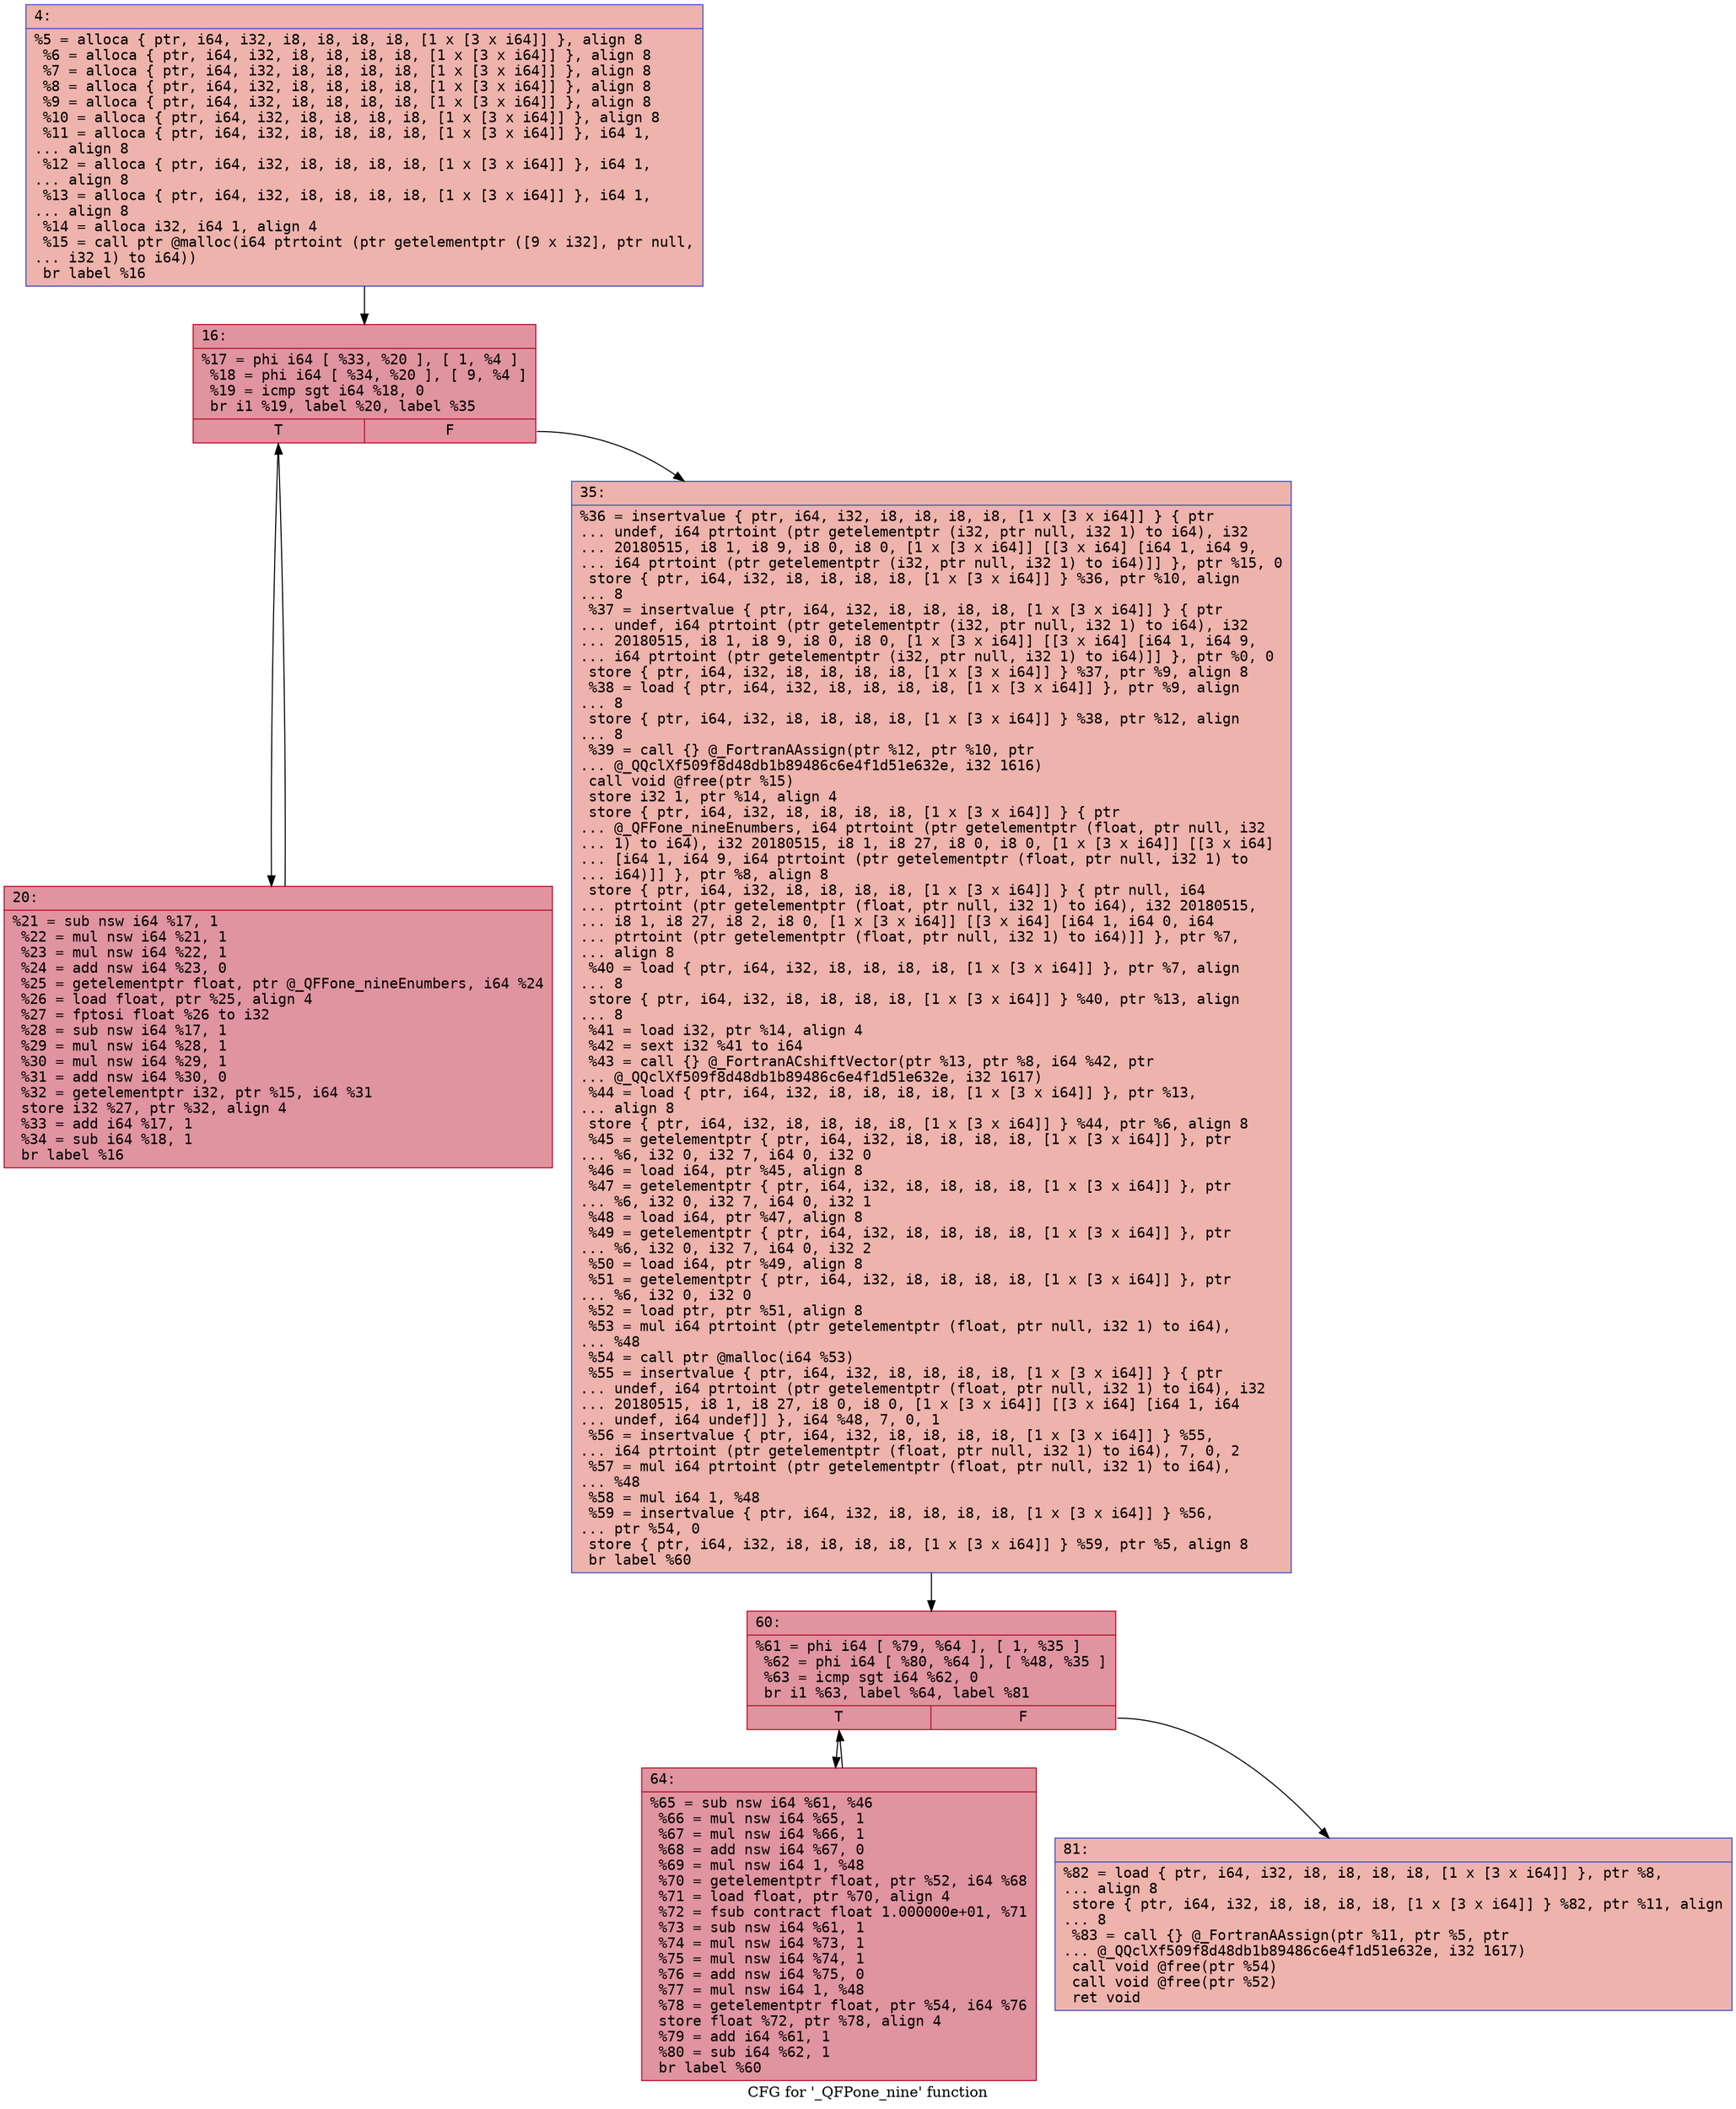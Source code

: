 digraph "CFG for '_QFPone_nine' function" {
	label="CFG for '_QFPone_nine' function";

	Node0x55bb5fe9d990 [shape=record,color="#3d50c3ff", style=filled, fillcolor="#d6524470" fontname="Courier",label="{4:\l|  %5 = alloca \{ ptr, i64, i32, i8, i8, i8, i8, [1 x [3 x i64]] \}, align 8\l  %6 = alloca \{ ptr, i64, i32, i8, i8, i8, i8, [1 x [3 x i64]] \}, align 8\l  %7 = alloca \{ ptr, i64, i32, i8, i8, i8, i8, [1 x [3 x i64]] \}, align 8\l  %8 = alloca \{ ptr, i64, i32, i8, i8, i8, i8, [1 x [3 x i64]] \}, align 8\l  %9 = alloca \{ ptr, i64, i32, i8, i8, i8, i8, [1 x [3 x i64]] \}, align 8\l  %10 = alloca \{ ptr, i64, i32, i8, i8, i8, i8, [1 x [3 x i64]] \}, align 8\l  %11 = alloca \{ ptr, i64, i32, i8, i8, i8, i8, [1 x [3 x i64]] \}, i64 1,\l... align 8\l  %12 = alloca \{ ptr, i64, i32, i8, i8, i8, i8, [1 x [3 x i64]] \}, i64 1,\l... align 8\l  %13 = alloca \{ ptr, i64, i32, i8, i8, i8, i8, [1 x [3 x i64]] \}, i64 1,\l... align 8\l  %14 = alloca i32, i64 1, align 4\l  %15 = call ptr @malloc(i64 ptrtoint (ptr getelementptr ([9 x i32], ptr null,\l... i32 1) to i64))\l  br label %16\l}"];
	Node0x55bb5fe9d990 -> Node0x55bb5fe9df50[tooltip="4 -> 16\nProbability 100.00%" ];
	Node0x55bb5fe9df50 [shape=record,color="#b70d28ff", style=filled, fillcolor="#b70d2870" fontname="Courier",label="{16:\l|  %17 = phi i64 [ %33, %20 ], [ 1, %4 ]\l  %18 = phi i64 [ %34, %20 ], [ 9, %4 ]\l  %19 = icmp sgt i64 %18, 0\l  br i1 %19, label %20, label %35\l|{<s0>T|<s1>F}}"];
	Node0x55bb5fe9df50:s0 -> Node0x55bb5fe9ee80[tooltip="16 -> 20\nProbability 96.88%" ];
	Node0x55bb5fe9df50:s1 -> Node0x55bb5fe9f080[tooltip="16 -> 35\nProbability 3.12%" ];
	Node0x55bb5fe9ee80 [shape=record,color="#b70d28ff", style=filled, fillcolor="#b70d2870" fontname="Courier",label="{20:\l|  %21 = sub nsw i64 %17, 1\l  %22 = mul nsw i64 %21, 1\l  %23 = mul nsw i64 %22, 1\l  %24 = add nsw i64 %23, 0\l  %25 = getelementptr float, ptr @_QFFone_nineEnumbers, i64 %24\l  %26 = load float, ptr %25, align 4\l  %27 = fptosi float %26 to i32\l  %28 = sub nsw i64 %17, 1\l  %29 = mul nsw i64 %28, 1\l  %30 = mul nsw i64 %29, 1\l  %31 = add nsw i64 %30, 0\l  %32 = getelementptr i32, ptr %15, i64 %31\l  store i32 %27, ptr %32, align 4\l  %33 = add i64 %17, 1\l  %34 = sub i64 %18, 1\l  br label %16\l}"];
	Node0x55bb5fe9ee80 -> Node0x55bb5fe9df50[tooltip="20 -> 16\nProbability 100.00%" ];
	Node0x55bb5fe9f080 [shape=record,color="#3d50c3ff", style=filled, fillcolor="#d6524470" fontname="Courier",label="{35:\l|  %36 = insertvalue \{ ptr, i64, i32, i8, i8, i8, i8, [1 x [3 x i64]] \} \{ ptr\l... undef, i64 ptrtoint (ptr getelementptr (i32, ptr null, i32 1) to i64), i32\l... 20180515, i8 1, i8 9, i8 0, i8 0, [1 x [3 x i64]] [[3 x i64] [i64 1, i64 9,\l... i64 ptrtoint (ptr getelementptr (i32, ptr null, i32 1) to i64)]] \}, ptr %15, 0\l  store \{ ptr, i64, i32, i8, i8, i8, i8, [1 x [3 x i64]] \} %36, ptr %10, align\l... 8\l  %37 = insertvalue \{ ptr, i64, i32, i8, i8, i8, i8, [1 x [3 x i64]] \} \{ ptr\l... undef, i64 ptrtoint (ptr getelementptr (i32, ptr null, i32 1) to i64), i32\l... 20180515, i8 1, i8 9, i8 0, i8 0, [1 x [3 x i64]] [[3 x i64] [i64 1, i64 9,\l... i64 ptrtoint (ptr getelementptr (i32, ptr null, i32 1) to i64)]] \}, ptr %0, 0\l  store \{ ptr, i64, i32, i8, i8, i8, i8, [1 x [3 x i64]] \} %37, ptr %9, align 8\l  %38 = load \{ ptr, i64, i32, i8, i8, i8, i8, [1 x [3 x i64]] \}, ptr %9, align\l... 8\l  store \{ ptr, i64, i32, i8, i8, i8, i8, [1 x [3 x i64]] \} %38, ptr %12, align\l... 8\l  %39 = call \{\} @_FortranAAssign(ptr %12, ptr %10, ptr\l... @_QQclXf509f8d48db1b89486c6e4f1d51e632e, i32 1616)\l  call void @free(ptr %15)\l  store i32 1, ptr %14, align 4\l  store \{ ptr, i64, i32, i8, i8, i8, i8, [1 x [3 x i64]] \} \{ ptr\l... @_QFFone_nineEnumbers, i64 ptrtoint (ptr getelementptr (float, ptr null, i32\l... 1) to i64), i32 20180515, i8 1, i8 27, i8 0, i8 0, [1 x [3 x i64]] [[3 x i64]\l... [i64 1, i64 9, i64 ptrtoint (ptr getelementptr (float, ptr null, i32 1) to\l... i64)]] \}, ptr %8, align 8\l  store \{ ptr, i64, i32, i8, i8, i8, i8, [1 x [3 x i64]] \} \{ ptr null, i64\l... ptrtoint (ptr getelementptr (float, ptr null, i32 1) to i64), i32 20180515,\l... i8 1, i8 27, i8 2, i8 0, [1 x [3 x i64]] [[3 x i64] [i64 1, i64 0, i64\l... ptrtoint (ptr getelementptr (float, ptr null, i32 1) to i64)]] \}, ptr %7,\l... align 8\l  %40 = load \{ ptr, i64, i32, i8, i8, i8, i8, [1 x [3 x i64]] \}, ptr %7, align\l... 8\l  store \{ ptr, i64, i32, i8, i8, i8, i8, [1 x [3 x i64]] \} %40, ptr %13, align\l... 8\l  %41 = load i32, ptr %14, align 4\l  %42 = sext i32 %41 to i64\l  %43 = call \{\} @_FortranACshiftVector(ptr %13, ptr %8, i64 %42, ptr\l... @_QQclXf509f8d48db1b89486c6e4f1d51e632e, i32 1617)\l  %44 = load \{ ptr, i64, i32, i8, i8, i8, i8, [1 x [3 x i64]] \}, ptr %13,\l... align 8\l  store \{ ptr, i64, i32, i8, i8, i8, i8, [1 x [3 x i64]] \} %44, ptr %6, align 8\l  %45 = getelementptr \{ ptr, i64, i32, i8, i8, i8, i8, [1 x [3 x i64]] \}, ptr\l... %6, i32 0, i32 7, i64 0, i32 0\l  %46 = load i64, ptr %45, align 8\l  %47 = getelementptr \{ ptr, i64, i32, i8, i8, i8, i8, [1 x [3 x i64]] \}, ptr\l... %6, i32 0, i32 7, i64 0, i32 1\l  %48 = load i64, ptr %47, align 8\l  %49 = getelementptr \{ ptr, i64, i32, i8, i8, i8, i8, [1 x [3 x i64]] \}, ptr\l... %6, i32 0, i32 7, i64 0, i32 2\l  %50 = load i64, ptr %49, align 8\l  %51 = getelementptr \{ ptr, i64, i32, i8, i8, i8, i8, [1 x [3 x i64]] \}, ptr\l... %6, i32 0, i32 0\l  %52 = load ptr, ptr %51, align 8\l  %53 = mul i64 ptrtoint (ptr getelementptr (float, ptr null, i32 1) to i64),\l... %48\l  %54 = call ptr @malloc(i64 %53)\l  %55 = insertvalue \{ ptr, i64, i32, i8, i8, i8, i8, [1 x [3 x i64]] \} \{ ptr\l... undef, i64 ptrtoint (ptr getelementptr (float, ptr null, i32 1) to i64), i32\l... 20180515, i8 1, i8 27, i8 0, i8 0, [1 x [3 x i64]] [[3 x i64] [i64 1, i64\l... undef, i64 undef]] \}, i64 %48, 7, 0, 1\l  %56 = insertvalue \{ ptr, i64, i32, i8, i8, i8, i8, [1 x [3 x i64]] \} %55,\l... i64 ptrtoint (ptr getelementptr (float, ptr null, i32 1) to i64), 7, 0, 2\l  %57 = mul i64 ptrtoint (ptr getelementptr (float, ptr null, i32 1) to i64),\l... %48\l  %58 = mul i64 1, %48\l  %59 = insertvalue \{ ptr, i64, i32, i8, i8, i8, i8, [1 x [3 x i64]] \} %56,\l... ptr %54, 0\l  store \{ ptr, i64, i32, i8, i8, i8, i8, [1 x [3 x i64]] \} %59, ptr %5, align 8\l  br label %60\l}"];
	Node0x55bb5fe9f080 -> Node0x55bb5fea1b50[tooltip="35 -> 60\nProbability 100.00%" ];
	Node0x55bb5fea1b50 [shape=record,color="#b70d28ff", style=filled, fillcolor="#b70d2870" fontname="Courier",label="{60:\l|  %61 = phi i64 [ %79, %64 ], [ 1, %35 ]\l  %62 = phi i64 [ %80, %64 ], [ %48, %35 ]\l  %63 = icmp sgt i64 %62, 0\l  br i1 %63, label %64, label %81\l|{<s0>T|<s1>F}}"];
	Node0x55bb5fea1b50:s0 -> Node0x55bb5fea2100[tooltip="60 -> 64\nProbability 96.88%" ];
	Node0x55bb5fea1b50:s1 -> Node0x55bb5fea2360[tooltip="60 -> 81\nProbability 3.12%" ];
	Node0x55bb5fea2100 [shape=record,color="#b70d28ff", style=filled, fillcolor="#b70d2870" fontname="Courier",label="{64:\l|  %65 = sub nsw i64 %61, %46\l  %66 = mul nsw i64 %65, 1\l  %67 = mul nsw i64 %66, 1\l  %68 = add nsw i64 %67, 0\l  %69 = mul nsw i64 1, %48\l  %70 = getelementptr float, ptr %52, i64 %68\l  %71 = load float, ptr %70, align 4\l  %72 = fsub contract float 1.000000e+01, %71\l  %73 = sub nsw i64 %61, 1\l  %74 = mul nsw i64 %73, 1\l  %75 = mul nsw i64 %74, 1\l  %76 = add nsw i64 %75, 0\l  %77 = mul nsw i64 1, %48\l  %78 = getelementptr float, ptr %54, i64 %76\l  store float %72, ptr %78, align 4\l  %79 = add i64 %61, 1\l  %80 = sub i64 %62, 1\l  br label %60\l}"];
	Node0x55bb5fea2100 -> Node0x55bb5fea1b50[tooltip="64 -> 60\nProbability 100.00%" ];
	Node0x55bb5fea2360 [shape=record,color="#3d50c3ff", style=filled, fillcolor="#d6524470" fontname="Courier",label="{81:\l|  %82 = load \{ ptr, i64, i32, i8, i8, i8, i8, [1 x [3 x i64]] \}, ptr %8,\l... align 8\l  store \{ ptr, i64, i32, i8, i8, i8, i8, [1 x [3 x i64]] \} %82, ptr %11, align\l... 8\l  %83 = call \{\} @_FortranAAssign(ptr %11, ptr %5, ptr\l... @_QQclXf509f8d48db1b89486c6e4f1d51e632e, i32 1617)\l  call void @free(ptr %54)\l  call void @free(ptr %52)\l  ret void\l}"];
}
